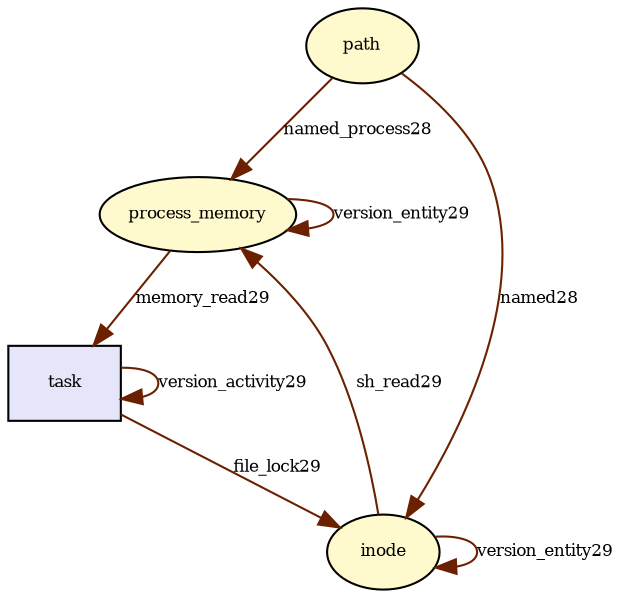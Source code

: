 digraph RGL__DirectedAdjacencyGraph {path[fontsize = 8,label = "path",shape = ellipse, fillcolor="#fffacd", style = filled]

process_memory[fontsize = 8,label = "process_memory",shape = ellipse, fillcolor="#fffacd", style = filled]

path -> process_memory[fontsize = 8,label = "named_process28", color="#6b2000"]

inode[fontsize = 8,label = "inode",shape = ellipse, fillcolor="#fffacd", style = filled]

path -> inode[fontsize = 8,label = "named28", color="#6b2000"]

process_memory -> process_memory[fontsize = 8,label = "version_entity29", color="#6b2000"]

inode -> process_memory[fontsize = 8,label = "sh_read29", color="#6b2000"]

task[fontsize = 8,label = "task",shape = rectangle, fillcolor="#e6e6fa", style = filled]

task -> task[fontsize = 8,label = "version_activity29", color="#6b2000"]

process_memory -> task[fontsize = 8,label = "memory_read29", color="#6b2000"]

inode -> inode[fontsize = 8,label = "version_entity29", color="#6b2000"]

task -> inode[fontsize = 8,label = "file_lock29", color="#6b2000"]

}